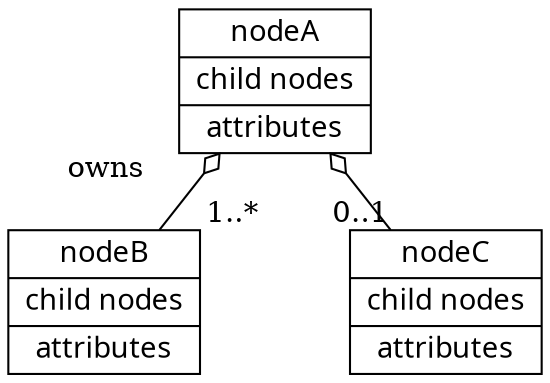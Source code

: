 digraph hierarch {
//label="Trial Wavefunction";
labelloc="top";
labelfloat=true
nodesep=1.0

node[shape=record,fontname=Ariel]
edge[dir=back,arrowtail=odiamond]

1[label="{nodeA| child nodes | attributes}"]
2[label="{nodeB| child nodes | attributes}"]
3[label="{nodeC| child nodes | attributes}"]

1 -> 2 [taillabel="owns        ",headlabel="     1..*"]
1 -> 3 [headlabel="      0..1"]

}
